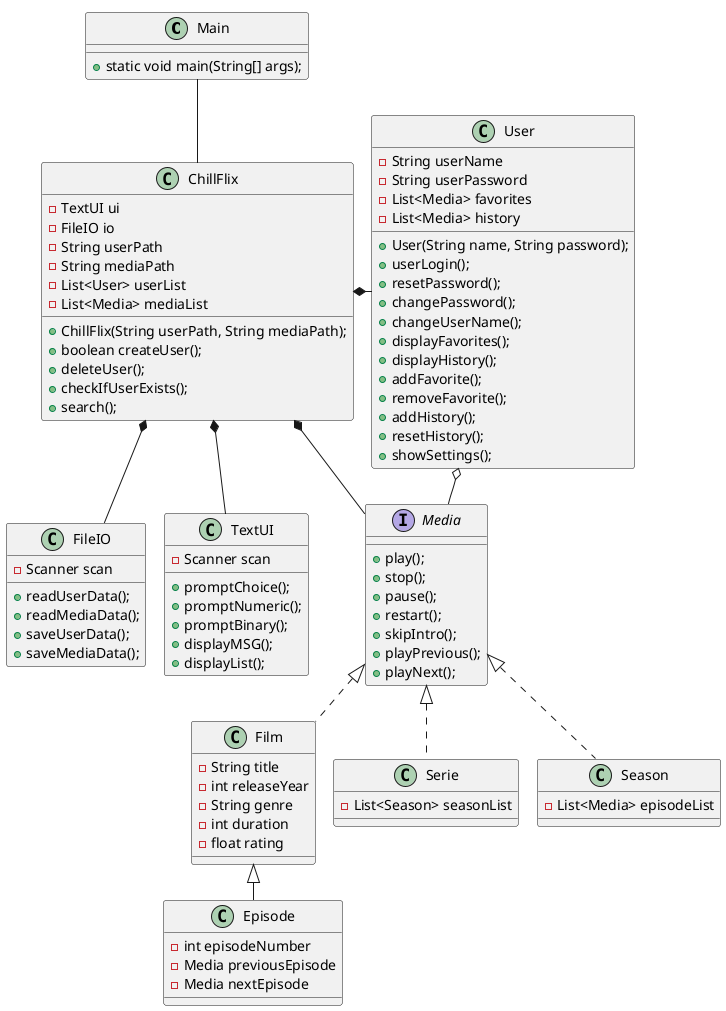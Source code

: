 @startuml
'https://plantuml.com/class-diagram
!pragma layout smetana

Class Main{
+static void main(String[] args);
}

Class ChillFlix{
-TextUI ui
-FileIO io
-String userPath
-String mediaPath
-List<User> userList
-List<Media> mediaList
+ChillFlix(String userPath, String mediaPath);
+boolean createUser();
+deleteUser();
+checkIfUserExists();
+search();
}

Class FileIO{
-Scanner scan
+readUserData();
+readMediaData();
+saveUserData();
+saveMediaData();
}

Class TextUI{
-Scanner scan
+promptChoice();
+promptNumeric();
+promptBinary();
+displayMSG();
+displayList();

}


Class User{
-String userName
-String userPassword
-List<Media> favorites
-List<Media> history
+User(String name, String password);
+userLogin();
+resetPassword();
+changePassword();
+changeUserName();
+displayFavorites();
+displayHistory();
+addFavorite();
+removeFavorite();
+addHistory();
+resetHistory();
+showSettings();
}

Interface Media{
+play();
+stop();
+pause();
+restart();
+skipIntro();
+playPrevious();
+playNext();
}

Class Film {
-String title
-int releaseYear
-String genre
-int duration
-float rating

}

Class Serie{
-List<Season> seasonList
}
Class Season{
-List<Media> episodeList
}

Class Episode{
-int episodeNumber
-Media previousEpisode
-Media nextEpisode
}

Film <|-- Episode
Media <|.. Film
Media <|.. Serie
Media <|.. Season
ChillFlix *- User
ChillFlix *-- Media
ChillFlix *-- FileIO
ChillFlix *-- TextUI
Main -- ChillFlix
User o- Media



@enduml

implements ..|>
extends <|-- (is-a)
composition *-- (must-have)
Aggregation o-- (can-have)
Associering <--